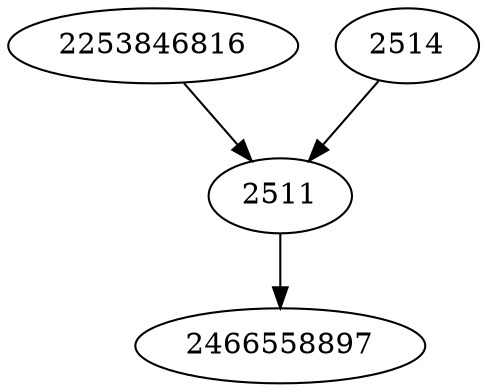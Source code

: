 strict digraph  {
2253846816;
2466558897;
2514;
2511;
2253846816 -> 2511;
2514 -> 2511;
2511 -> 2466558897;
}
